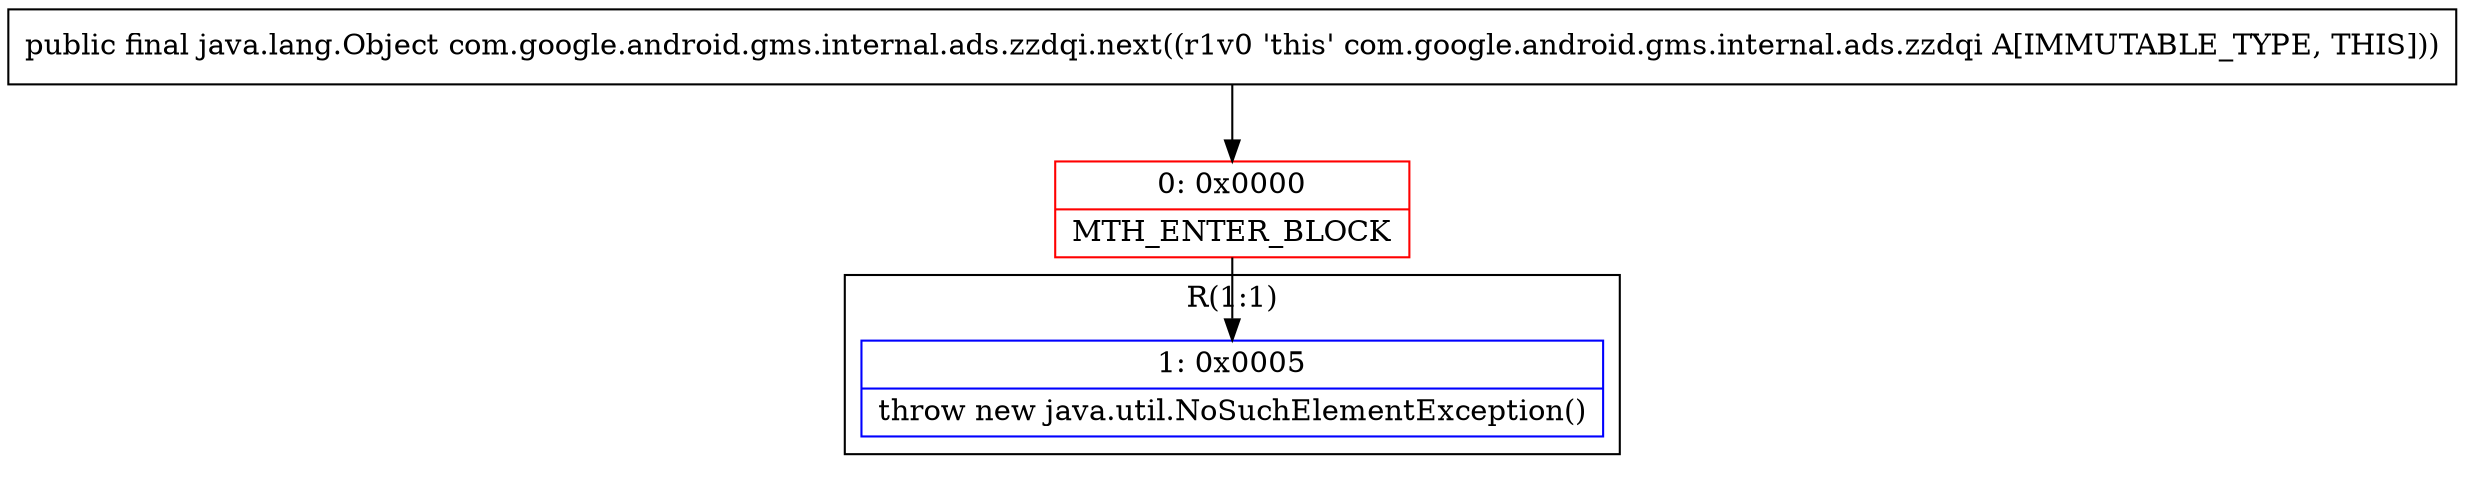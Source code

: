 digraph "CFG forcom.google.android.gms.internal.ads.zzdqi.next()Ljava\/lang\/Object;" {
subgraph cluster_Region_170809986 {
label = "R(1:1)";
node [shape=record,color=blue];
Node_1 [shape=record,label="{1\:\ 0x0005|throw new java.util.NoSuchElementException()\l}"];
}
Node_0 [shape=record,color=red,label="{0\:\ 0x0000|MTH_ENTER_BLOCK\l}"];
MethodNode[shape=record,label="{public final java.lang.Object com.google.android.gms.internal.ads.zzdqi.next((r1v0 'this' com.google.android.gms.internal.ads.zzdqi A[IMMUTABLE_TYPE, THIS])) }"];
MethodNode -> Node_0;
Node_0 -> Node_1;
}

